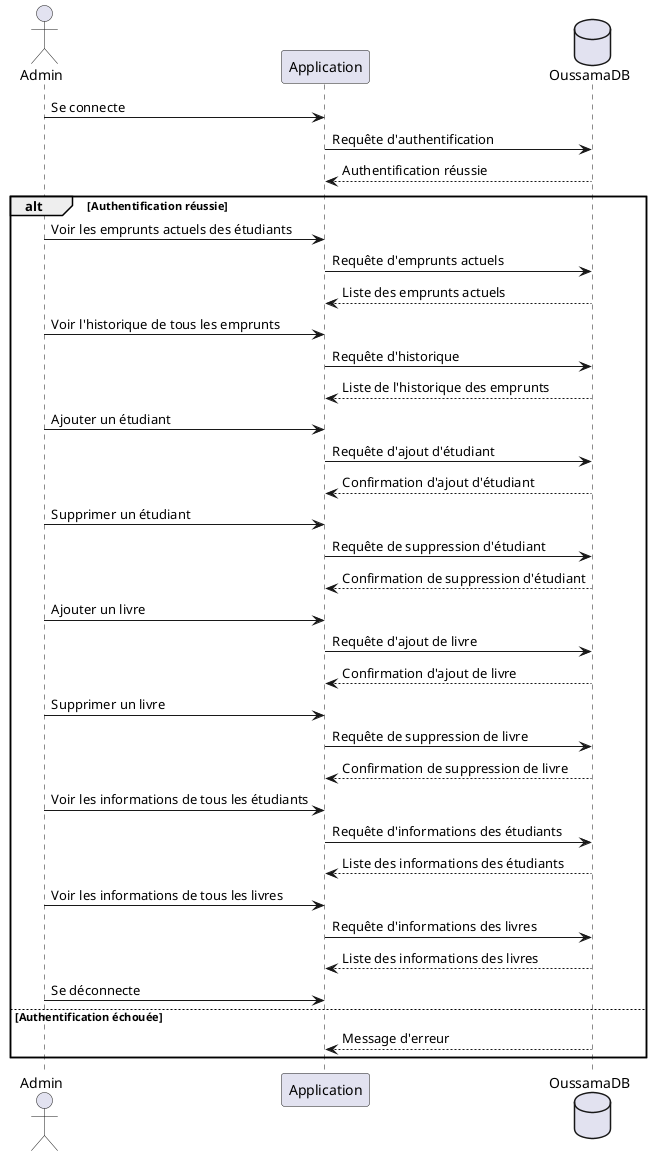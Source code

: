 @startuml
actor Admin
participant "Application" as App
database OussamaDB


Admin -> App: Se connecte
App -> OussamaDB: Requête d'authentification
OussamaDB --> App: Authentification réussie

alt Authentification réussie
    Admin -> App: Voir les emprunts actuels des étudiants
    App -> OussamaDB: Requête d'emprunts actuels
    OussamaDB --> App: Liste des emprunts actuels

    Admin -> App: Voir l'historique de tous les emprunts
    App -> OussamaDB: Requête d'historique
    OussamaDB --> App: Liste de l'historique des emprunts

    Admin -> App: Ajouter un étudiant
    App -> OussamaDB: Requête d'ajout d'étudiant
    OussamaDB --> App: Confirmation d'ajout d'étudiant

    Admin -> App: Supprimer un étudiant
    App -> OussamaDB: Requête de suppression d'étudiant
    OussamaDB --> App: Confirmation de suppression d'étudiant

    Admin -> App: Ajouter un livre
    App -> OussamaDB: Requête d'ajout de livre
    OussamaDB --> App: Confirmation d'ajout de livre

    Admin -> App: Supprimer un livre
    App -> OussamaDB: Requête de suppression de livre
    OussamaDB --> App: Confirmation de suppression de livre

    Admin -> App: Voir les informations de tous les étudiants
    App -> OussamaDB: Requête d'informations des étudiants
    OussamaDB --> App: Liste des informations des étudiants

    Admin -> App: Voir les informations de tous les livres
    App -> OussamaDB: Requête d'informations des livres
    OussamaDB --> App: Liste des informations des livres

    Admin -> App: Se déconnecte
else Authentification échouée
    OussamaDB --> App: Message d'erreur
end

@enduml
